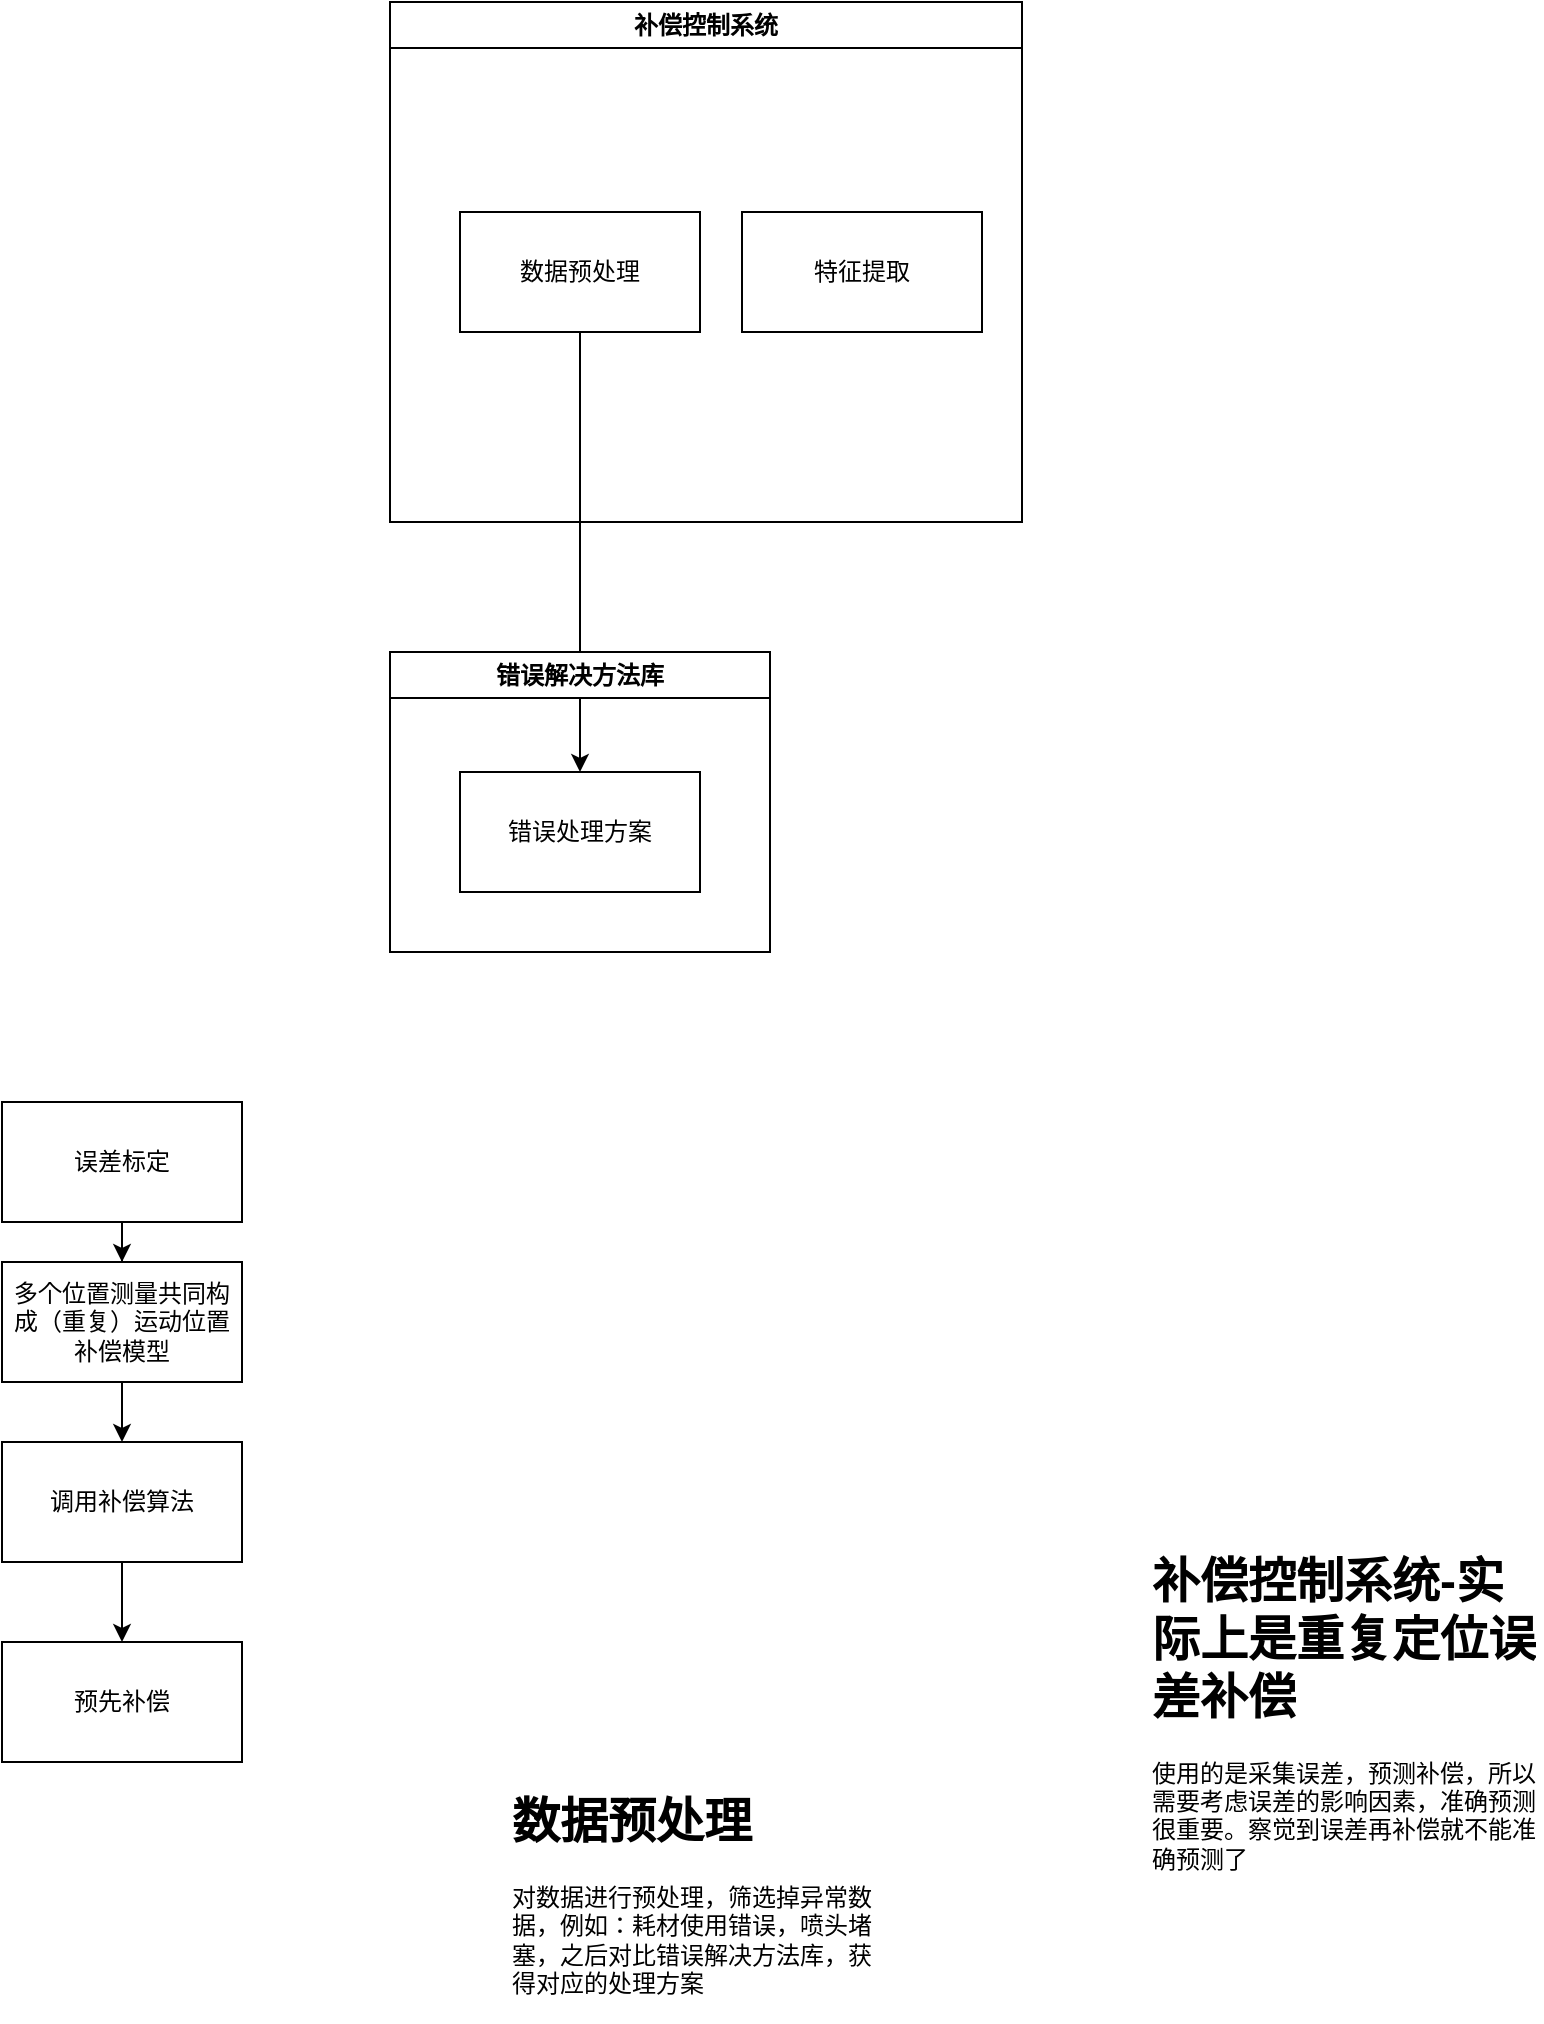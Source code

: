 <mxfile version="21.5.0" type="github">
  <diagram name="第 1 页" id="JhHIipqr7uCRNzOelNXE">
    <mxGraphModel dx="1185" dy="642" grid="1" gridSize="10" guides="1" tooltips="1" connect="1" arrows="1" fold="1" page="1" pageScale="1" pageWidth="827" pageHeight="1169" math="0" shadow="0">
      <root>
        <mxCell id="0" />
        <mxCell id="1" parent="0" />
        <mxCell id="nJraD3ANBiAQbve93qyU-1" value="&lt;h1&gt;补偿控制系统-实际上是重复定位误差补偿&lt;/h1&gt;&lt;div&gt;使用的是采集误差，预测补偿，所以需要考虑误差的影响因素，准确预测很重要。察觉到误差再补偿就不能准确预测了&lt;/div&gt;" style="text;html=1;strokeColor=none;fillColor=none;spacing=5;spacingTop=-20;whiteSpace=wrap;overflow=hidden;rounded=0;" vertex="1" parent="1">
          <mxGeometry x="620" y="880" width="200" height="200" as="geometry" />
        </mxCell>
        <mxCell id="nJraD3ANBiAQbve93qyU-2" value="补偿控制系统" style="swimlane;whiteSpace=wrap;html=1;" vertex="1" parent="1">
          <mxGeometry x="244" y="110" width="316" height="260" as="geometry" />
        </mxCell>
        <mxCell id="nJraD3ANBiAQbve93qyU-3" value="数据预处理" style="rounded=0;whiteSpace=wrap;html=1;" vertex="1" parent="nJraD3ANBiAQbve93qyU-2">
          <mxGeometry x="35" y="105" width="120" height="60" as="geometry" />
        </mxCell>
        <mxCell id="nJraD3ANBiAQbve93qyU-17" value="特征提取" style="rounded=0;whiteSpace=wrap;html=1;" vertex="1" parent="nJraD3ANBiAQbve93qyU-2">
          <mxGeometry x="176" y="105" width="120" height="60" as="geometry" />
        </mxCell>
        <mxCell id="nJraD3ANBiAQbve93qyU-4" value="&lt;h1&gt;数据预处理&lt;/h1&gt;&lt;div&gt;对数据进行预处理，筛选掉异常数据，例如：耗材使用错误，喷头堵塞，之后对比错误解决方法库，获得对应的处理方案&lt;/div&gt;" style="text;html=1;strokeColor=none;fillColor=none;spacing=5;spacingTop=-20;whiteSpace=wrap;overflow=hidden;rounded=0;" vertex="1" parent="1">
          <mxGeometry x="300" y="1000" width="190" height="120" as="geometry" />
        </mxCell>
        <mxCell id="nJraD3ANBiAQbve93qyU-7" style="edgeStyle=orthogonalEdgeStyle;rounded=0;orthogonalLoop=1;jettySize=auto;html=1;" edge="1" parent="1" source="nJraD3ANBiAQbve93qyU-3" target="nJraD3ANBiAQbve93qyU-6">
          <mxGeometry relative="1" as="geometry" />
        </mxCell>
        <mxCell id="nJraD3ANBiAQbve93qyU-9" value="错误解决方法库" style="swimlane;whiteSpace=wrap;html=1;" vertex="1" parent="1">
          <mxGeometry x="244" y="435" width="190" height="150" as="geometry" />
        </mxCell>
        <mxCell id="nJraD3ANBiAQbve93qyU-6" value="错误处理方案" style="rounded=0;whiteSpace=wrap;html=1;" vertex="1" parent="nJraD3ANBiAQbve93qyU-9">
          <mxGeometry x="35" y="60" width="120" height="60" as="geometry" />
        </mxCell>
        <mxCell id="nJraD3ANBiAQbve93qyU-19" value="" style="edgeStyle=orthogonalEdgeStyle;rounded=0;orthogonalLoop=1;jettySize=auto;html=1;" edge="1" parent="1" source="nJraD3ANBiAQbve93qyU-12" target="nJraD3ANBiAQbve93qyU-18">
          <mxGeometry relative="1" as="geometry" />
        </mxCell>
        <mxCell id="nJraD3ANBiAQbve93qyU-12" value="误差标定" style="rounded=0;whiteSpace=wrap;html=1;" vertex="1" parent="1">
          <mxGeometry x="50" y="660" width="120" height="60" as="geometry" />
        </mxCell>
        <mxCell id="nJraD3ANBiAQbve93qyU-13" value="预先补偿" style="rounded=0;whiteSpace=wrap;html=1;" vertex="1" parent="1">
          <mxGeometry x="50" y="930" width="120" height="60" as="geometry" />
        </mxCell>
        <mxCell id="nJraD3ANBiAQbve93qyU-16" value="" style="edgeStyle=orthogonalEdgeStyle;rounded=0;orthogonalLoop=1;jettySize=auto;html=1;" edge="1" parent="1" source="nJraD3ANBiAQbve93qyU-14" target="nJraD3ANBiAQbve93qyU-13">
          <mxGeometry relative="1" as="geometry" />
        </mxCell>
        <mxCell id="nJraD3ANBiAQbve93qyU-14" value="调用补偿算法" style="rounded=0;whiteSpace=wrap;html=1;" vertex="1" parent="1">
          <mxGeometry x="50" y="830" width="120" height="60" as="geometry" />
        </mxCell>
        <mxCell id="nJraD3ANBiAQbve93qyU-20" value="" style="edgeStyle=orthogonalEdgeStyle;rounded=0;orthogonalLoop=1;jettySize=auto;html=1;" edge="1" parent="1" source="nJraD3ANBiAQbve93qyU-18" target="nJraD3ANBiAQbve93qyU-14">
          <mxGeometry relative="1" as="geometry" />
        </mxCell>
        <mxCell id="nJraD3ANBiAQbve93qyU-18" value="多个位置测量共同构成（重复）运动位置补偿模型" style="rounded=0;whiteSpace=wrap;html=1;" vertex="1" parent="1">
          <mxGeometry x="50" y="740" width="120" height="60" as="geometry" />
        </mxCell>
      </root>
    </mxGraphModel>
  </diagram>
</mxfile>
